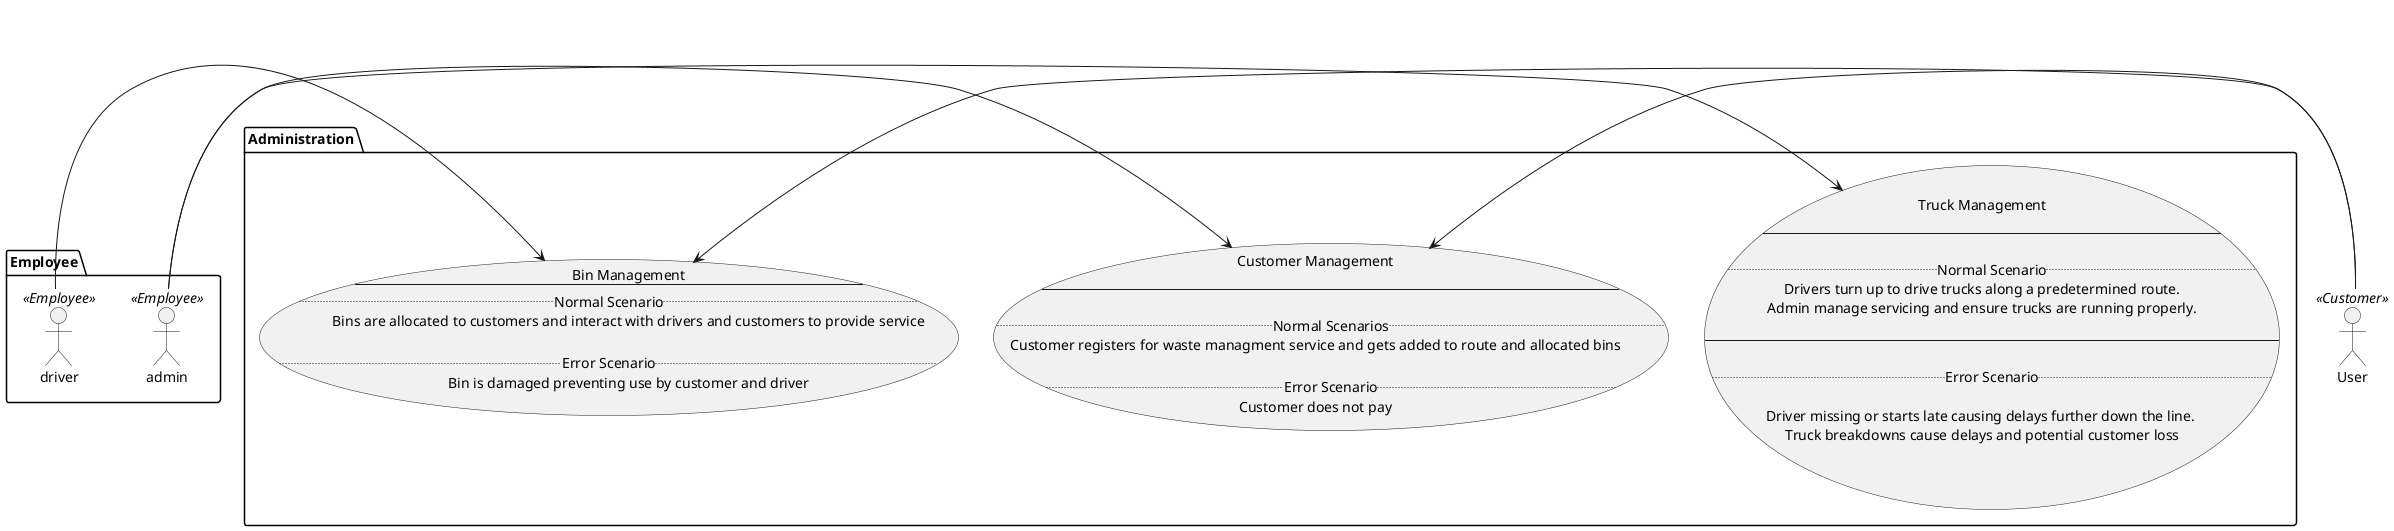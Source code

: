 @startuml Administration
actor User << Customer >> as c
package Employee {
    actor admin << Employee >> as a
    actor driver << Employee >> as d
}

package Administration {
    top to bottom direction

    usecase UC5 as "

    Truck Management

---

..Normal Scenario..
    Drivers turn up to drive trucks along a predetermined route.
    Admin manage servicing and ensure trucks are running properly.

---

..Error Scenario..

    Driver missing or starts late causing delays further down the line. 
    Truck breakdowns cause delays and potential customer loss
    "

    usecase UC6 as "
    Customer Management

---

..Normal Scenarios..
    Customer registers for waste managment service and gets added to route and allocated bins

..Error Scenario..
    Customer does not pay
    "

    usecase UC7 as "
    Bin Management
---
..Normal Scenario..
    Bins are allocated to customers and interact with drivers and customers to provide service
    
..Error Scenario..
    Bin is damaged preventing use by customer and driver
    "
}

a -> UC5
a -> UC6
c -> UC6
d -> UC7
c -> UC7
@enduml